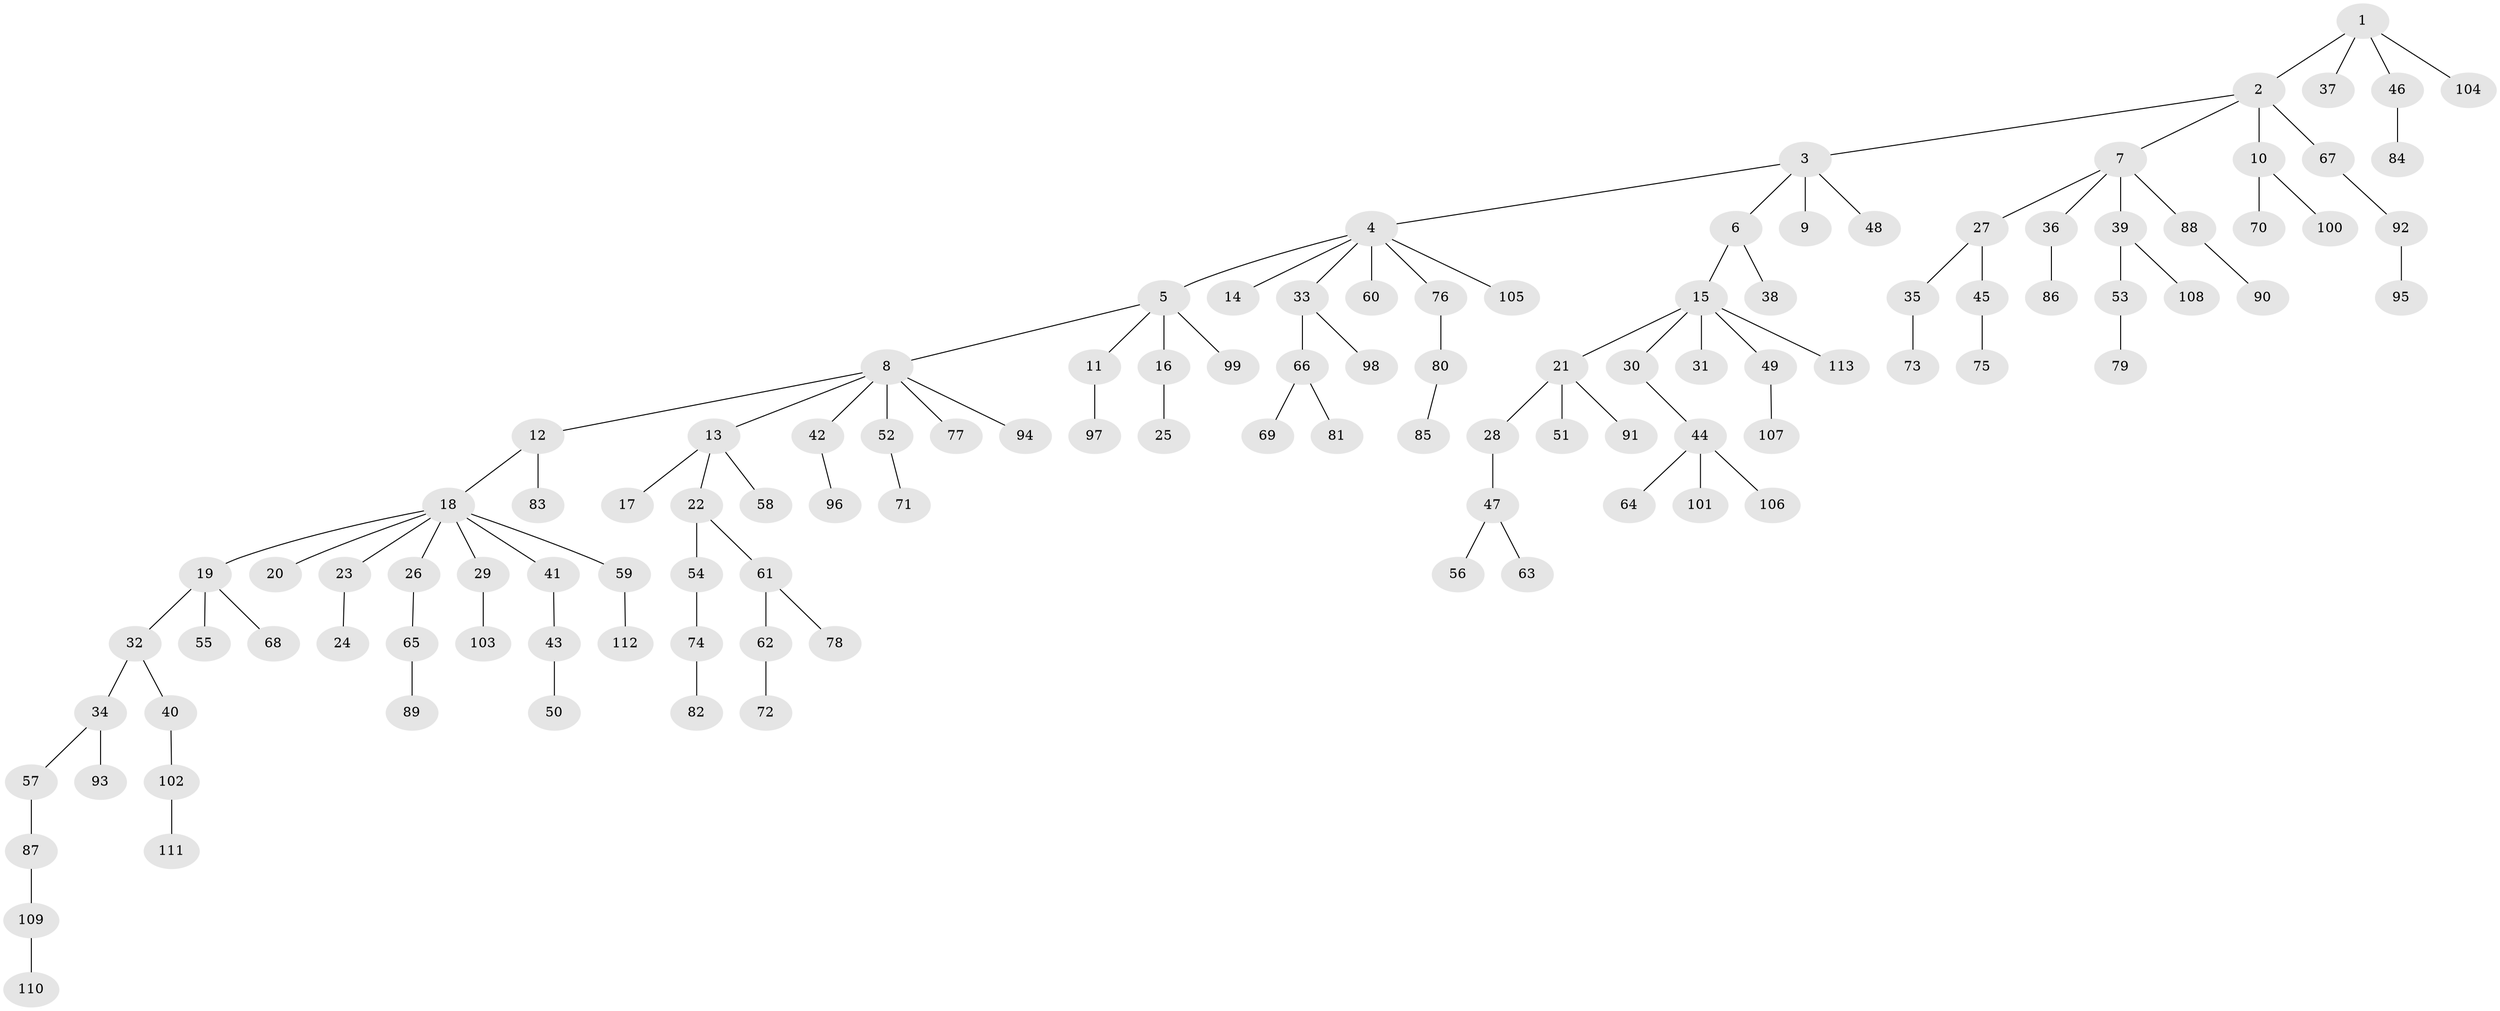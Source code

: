 // coarse degree distribution, {7: 0.02564102564102564, 4: 0.02564102564102564, 6: 0.05128205128205128, 5: 0.02564102564102564, 2: 0.1794871794871795, 3: 0.10256410256410256, 1: 0.5897435897435898}
// Generated by graph-tools (version 1.1) at 2025/42/03/06/25 10:42:06]
// undirected, 113 vertices, 112 edges
graph export_dot {
graph [start="1"]
  node [color=gray90,style=filled];
  1;
  2;
  3;
  4;
  5;
  6;
  7;
  8;
  9;
  10;
  11;
  12;
  13;
  14;
  15;
  16;
  17;
  18;
  19;
  20;
  21;
  22;
  23;
  24;
  25;
  26;
  27;
  28;
  29;
  30;
  31;
  32;
  33;
  34;
  35;
  36;
  37;
  38;
  39;
  40;
  41;
  42;
  43;
  44;
  45;
  46;
  47;
  48;
  49;
  50;
  51;
  52;
  53;
  54;
  55;
  56;
  57;
  58;
  59;
  60;
  61;
  62;
  63;
  64;
  65;
  66;
  67;
  68;
  69;
  70;
  71;
  72;
  73;
  74;
  75;
  76;
  77;
  78;
  79;
  80;
  81;
  82;
  83;
  84;
  85;
  86;
  87;
  88;
  89;
  90;
  91;
  92;
  93;
  94;
  95;
  96;
  97;
  98;
  99;
  100;
  101;
  102;
  103;
  104;
  105;
  106;
  107;
  108;
  109;
  110;
  111;
  112;
  113;
  1 -- 2;
  1 -- 37;
  1 -- 46;
  1 -- 104;
  2 -- 3;
  2 -- 7;
  2 -- 10;
  2 -- 67;
  3 -- 4;
  3 -- 6;
  3 -- 9;
  3 -- 48;
  4 -- 5;
  4 -- 14;
  4 -- 33;
  4 -- 60;
  4 -- 76;
  4 -- 105;
  5 -- 8;
  5 -- 11;
  5 -- 16;
  5 -- 99;
  6 -- 15;
  6 -- 38;
  7 -- 27;
  7 -- 36;
  7 -- 39;
  7 -- 88;
  8 -- 12;
  8 -- 13;
  8 -- 42;
  8 -- 52;
  8 -- 77;
  8 -- 94;
  10 -- 70;
  10 -- 100;
  11 -- 97;
  12 -- 18;
  12 -- 83;
  13 -- 17;
  13 -- 22;
  13 -- 58;
  15 -- 21;
  15 -- 30;
  15 -- 31;
  15 -- 49;
  15 -- 113;
  16 -- 25;
  18 -- 19;
  18 -- 20;
  18 -- 23;
  18 -- 26;
  18 -- 29;
  18 -- 41;
  18 -- 59;
  19 -- 32;
  19 -- 55;
  19 -- 68;
  21 -- 28;
  21 -- 51;
  21 -- 91;
  22 -- 54;
  22 -- 61;
  23 -- 24;
  26 -- 65;
  27 -- 35;
  27 -- 45;
  28 -- 47;
  29 -- 103;
  30 -- 44;
  32 -- 34;
  32 -- 40;
  33 -- 66;
  33 -- 98;
  34 -- 57;
  34 -- 93;
  35 -- 73;
  36 -- 86;
  39 -- 53;
  39 -- 108;
  40 -- 102;
  41 -- 43;
  42 -- 96;
  43 -- 50;
  44 -- 64;
  44 -- 101;
  44 -- 106;
  45 -- 75;
  46 -- 84;
  47 -- 56;
  47 -- 63;
  49 -- 107;
  52 -- 71;
  53 -- 79;
  54 -- 74;
  57 -- 87;
  59 -- 112;
  61 -- 62;
  61 -- 78;
  62 -- 72;
  65 -- 89;
  66 -- 69;
  66 -- 81;
  67 -- 92;
  74 -- 82;
  76 -- 80;
  80 -- 85;
  87 -- 109;
  88 -- 90;
  92 -- 95;
  102 -- 111;
  109 -- 110;
}
